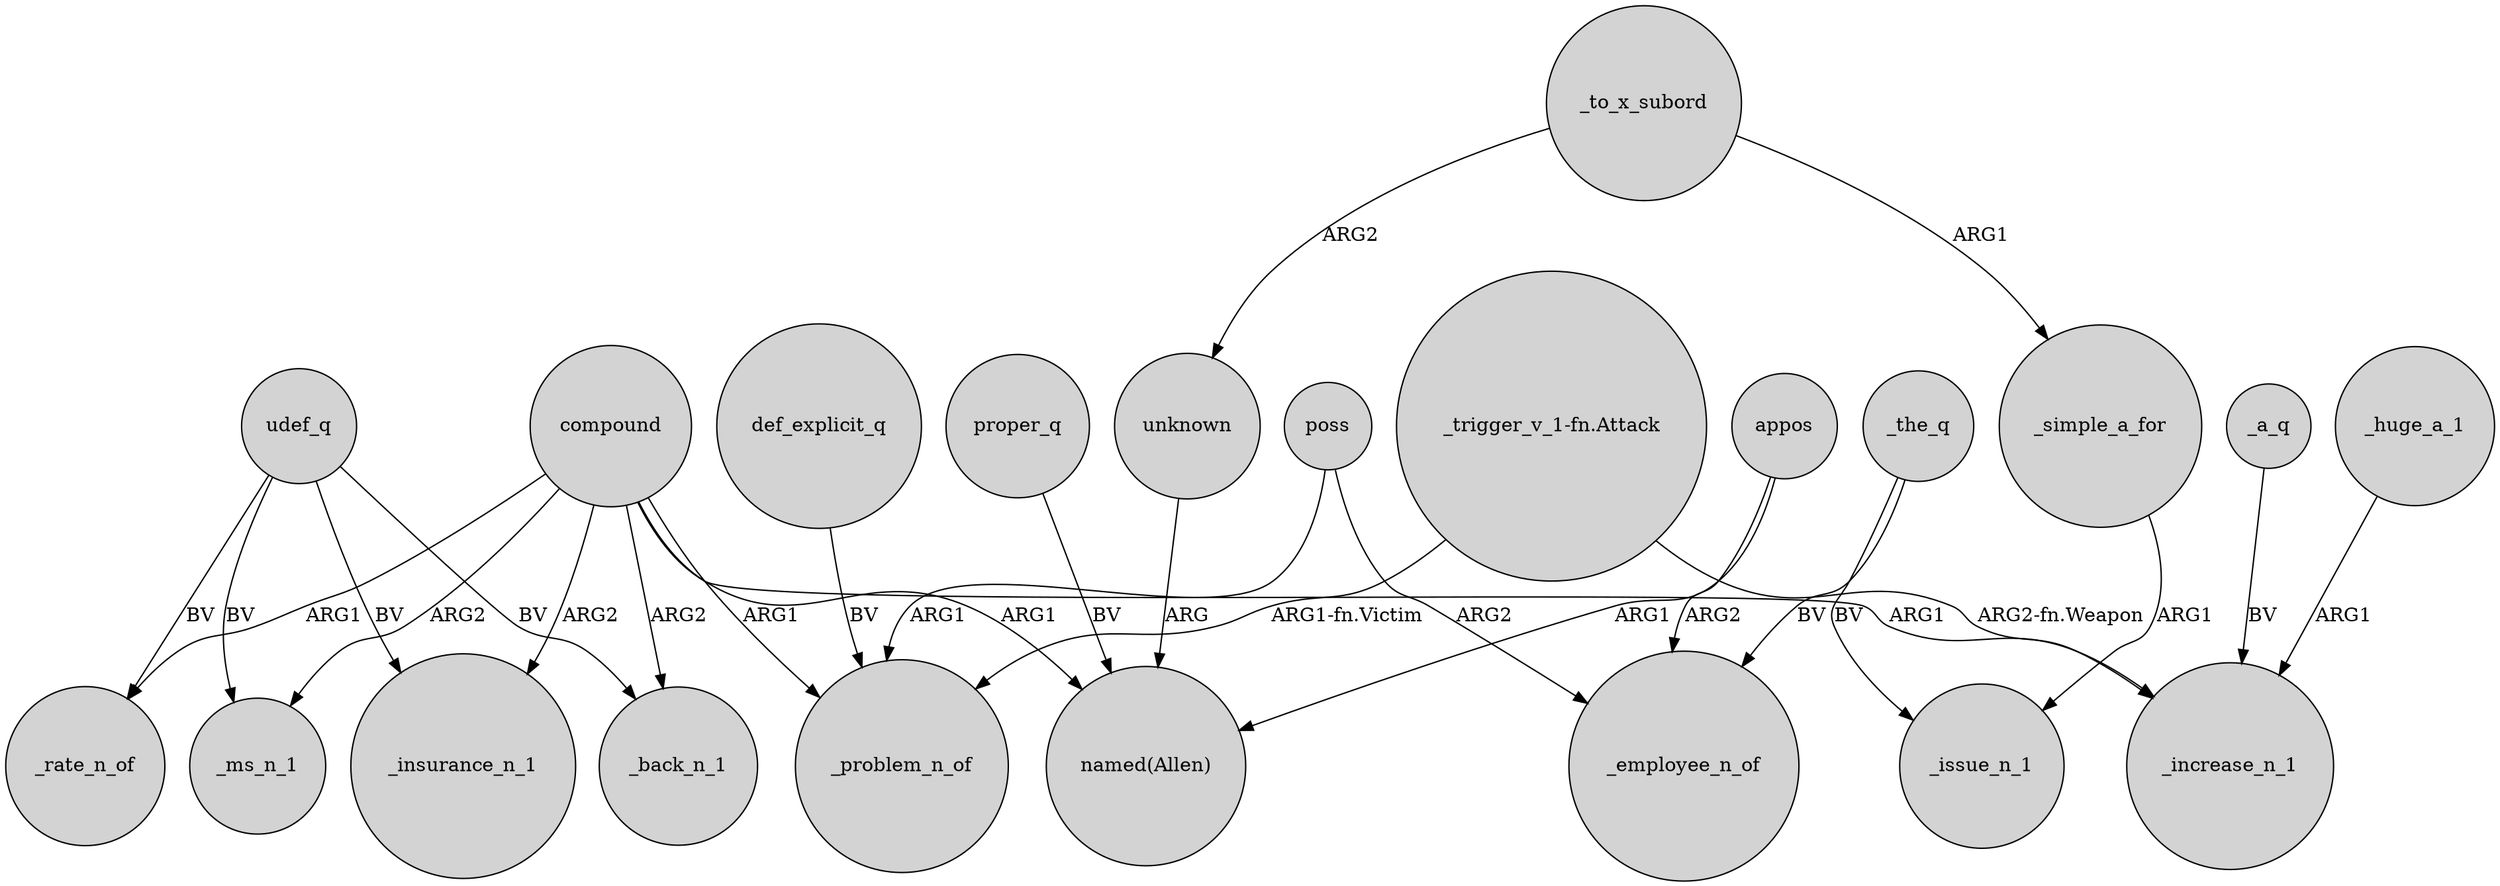 digraph {
	node [shape=circle style=filled]
	udef_q -> _insurance_n_1 [label=BV]
	compound -> _increase_n_1 [label=ARG1]
	compound -> _ms_n_1 [label=ARG2]
	_simple_a_for -> _issue_n_1 [label=ARG1]
	poss -> _problem_n_of [label=ARG1]
	compound -> _problem_n_of [label=ARG1]
	compound -> _rate_n_of [label=ARG1]
	udef_q -> _rate_n_of [label=BV]
	compound -> _back_n_1 [label=ARG2]
	"_trigger_v_1-fn.Attack" -> _increase_n_1 [label="ARG2-fn.Weapon"]
	def_explicit_q -> _problem_n_of [label=BV]
	udef_q -> _back_n_1 [label=BV]
	_to_x_subord -> unknown [label=ARG2]
	compound -> "named(Allen)" [label=ARG1]
	appos -> "named(Allen)" [label=ARG1]
	"_trigger_v_1-fn.Attack" -> _problem_n_of [label="ARG1-fn.Victim"]
	_to_x_subord -> _simple_a_for [label=ARG1]
	udef_q -> _ms_n_1 [label=BV]
	compound -> _insurance_n_1 [label=ARG2]
	_a_q -> _increase_n_1 [label=BV]
	_huge_a_1 -> _increase_n_1 [label=ARG1]
	proper_q -> "named(Allen)" [label=BV]
	poss -> _employee_n_of [label=ARG2]
	_the_q -> _employee_n_of [label=BV]
	appos -> _employee_n_of [label=ARG2]
	unknown -> "named(Allen)" [label=ARG]
	_the_q -> _issue_n_1 [label=BV]
}
